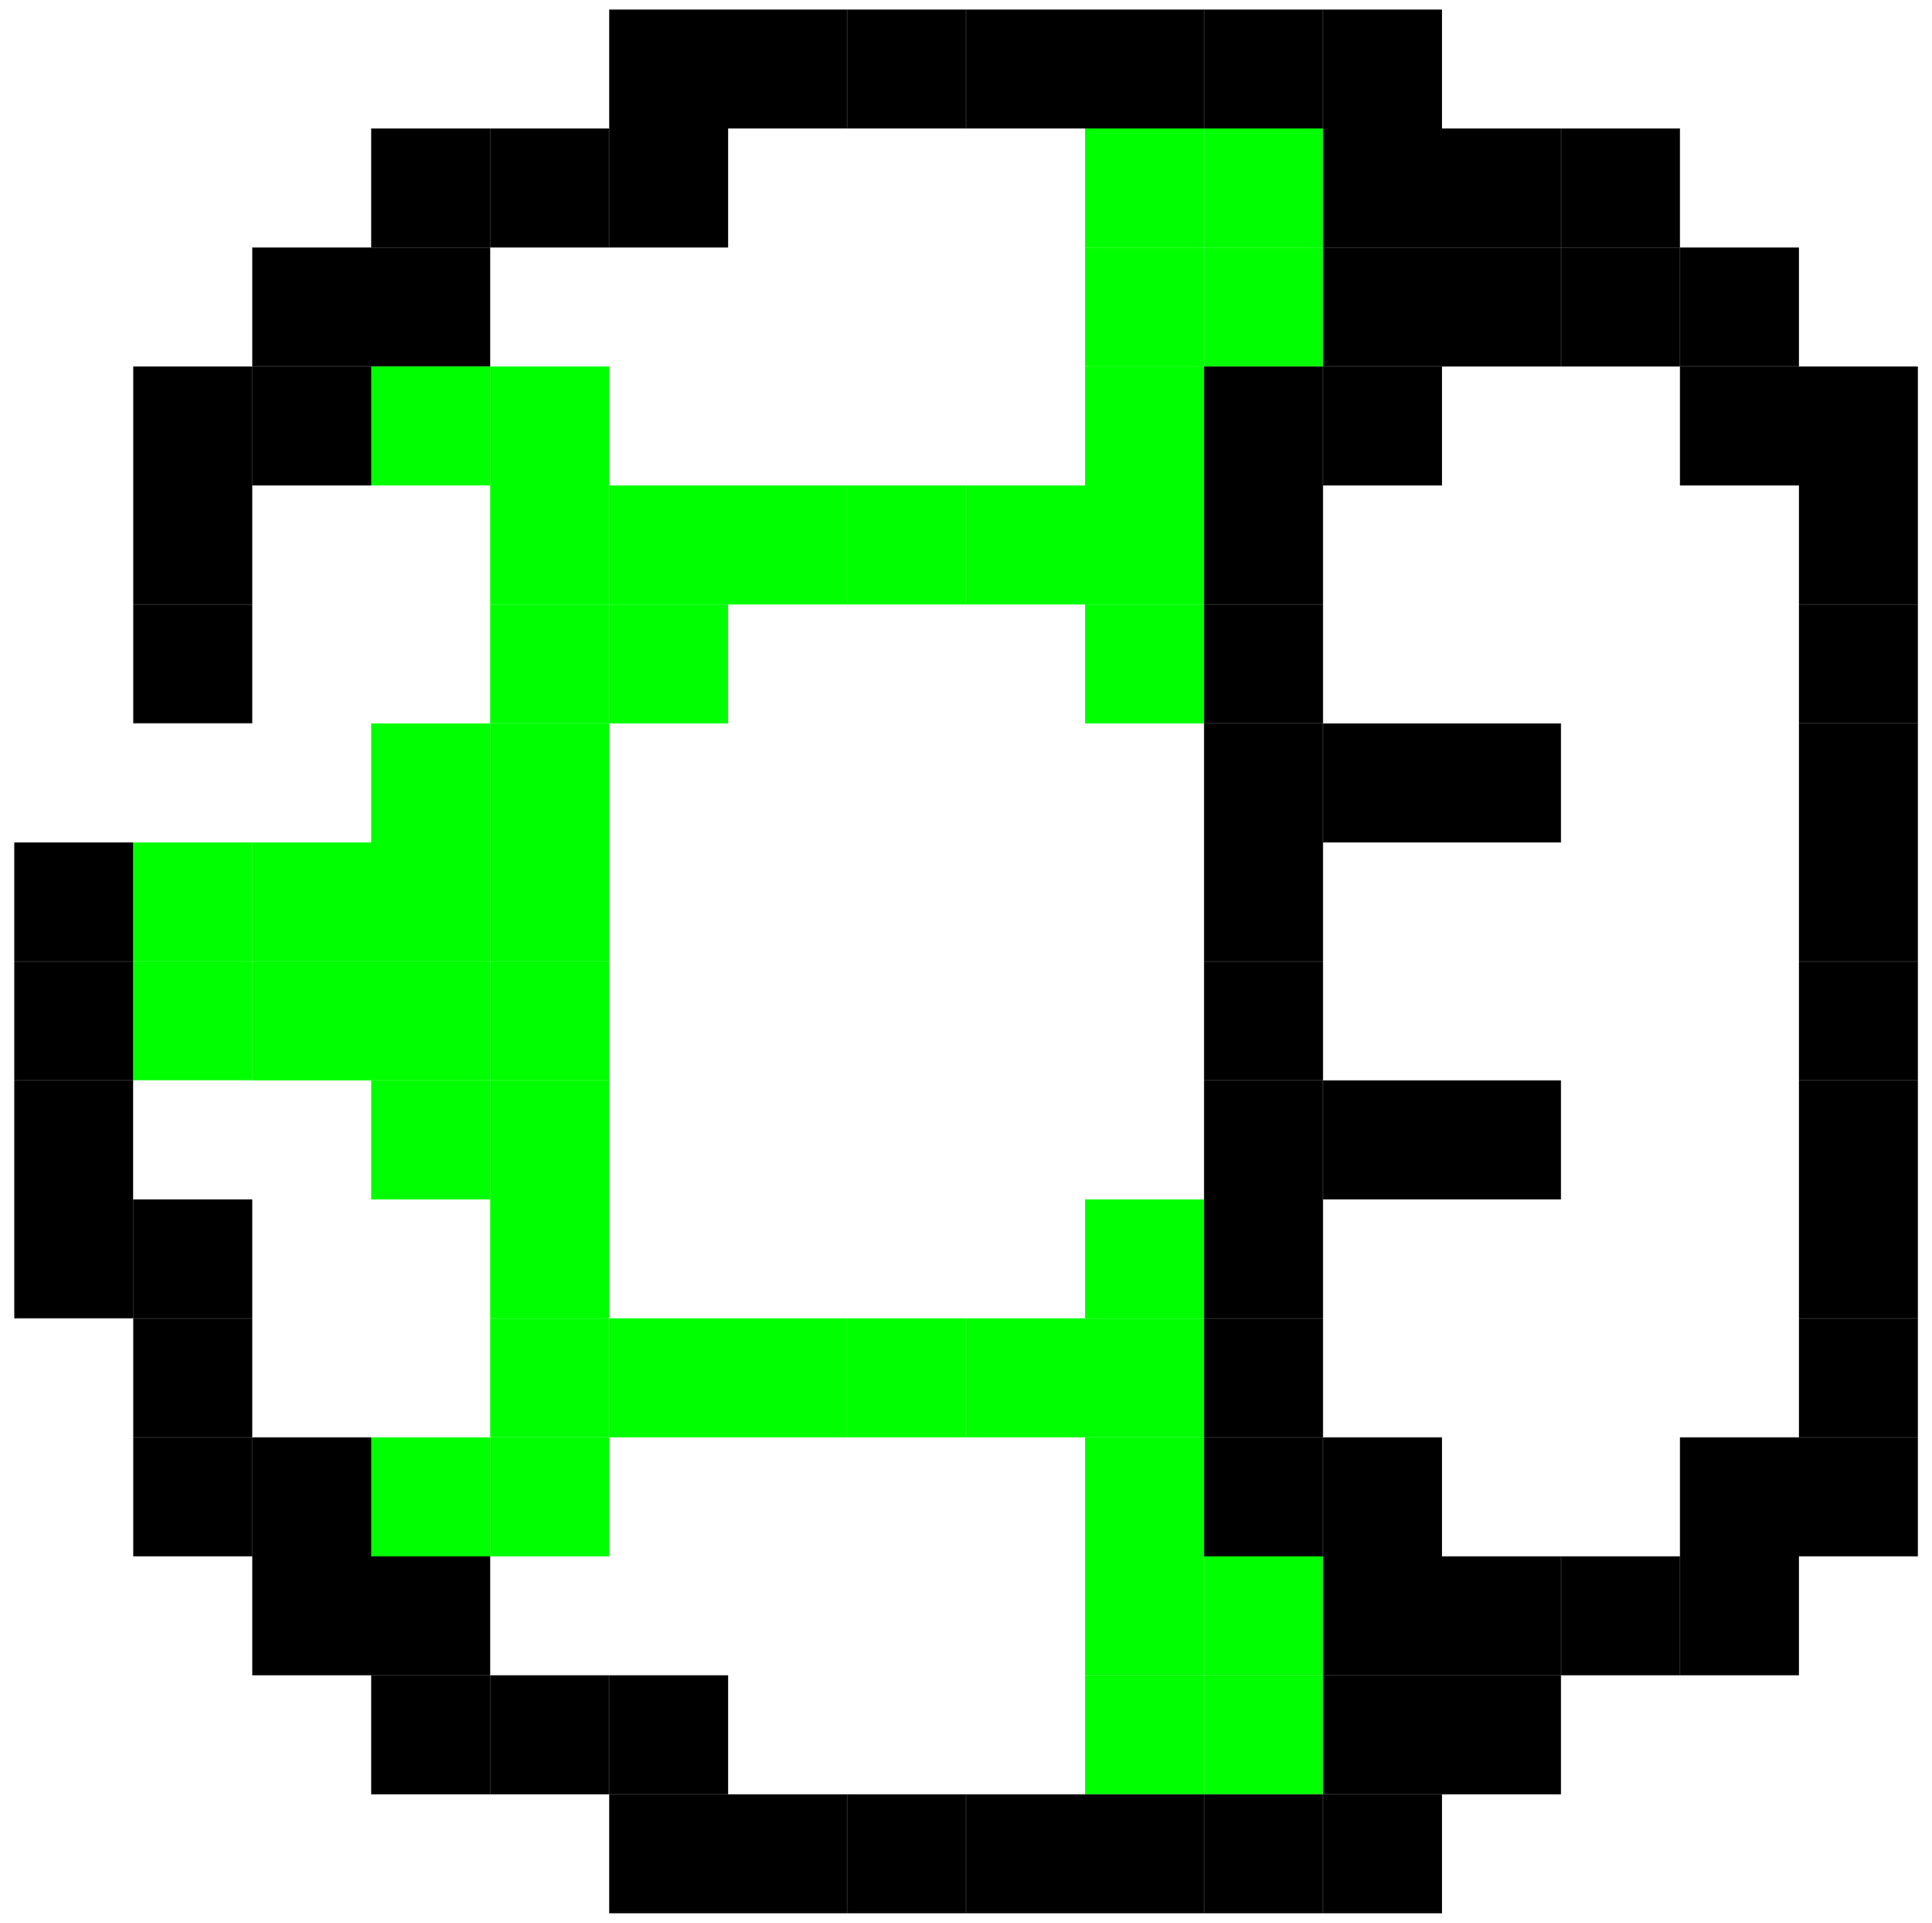 digraph structs {
	node [shape=plaintext]
	struct3 [label=<<TABLE BORDER="0" CELLBORDER="0" CELLSPACING="0" CELLPADDING="50">
    
<TR>
<TD></TD> 
<TD></TD> 
<TD></TD> 
<TD></TD> 
<TD></TD> 
<TD bgcolor="#000000"></TD> 
<TD bgcolor="#000000"></TD> 
<TD bgcolor="#000000"></TD> 
<TD bgcolor="#000000"></TD> 
<TD bgcolor="#000000"></TD> 
<TD bgcolor="#000000"></TD> 
<TD bgcolor="#000000"></TD> 
<TD></TD> 
<TD></TD> 
<TD></TD> 
<TD></TD> 
</TR>
<TR>
<TD></TD> 
<TD></TD> 
<TD></TD> 
<TD bgcolor="#000000"></TD> 
<TD bgcolor="#000000"></TD> 
<TD bgcolor="#000000"></TD> 
<TD></TD> 
<TD></TD> 
<TD></TD> 
<TD bgcolor="#00FF00"></TD> 
<TD bgcolor="#00FF00"></TD> 
<TD bgcolor="#000000"></TD> 
<TD bgcolor="#000000"></TD> 
<TD bgcolor="#000000"></TD> 
<TD></TD> 
<TD></TD> 
</TR>
<TR>
<TD></TD> 
<TD></TD> 
<TD bgcolor="#000000"></TD> 
<TD bgcolor="#000000"></TD> 
<TD></TD> 
<TD></TD> 
<TD></TD> 
<TD></TD> 
<TD></TD> 
<TD bgcolor="#00FF00"></TD> 
<TD bgcolor="#00FF00"></TD> 
<TD bgcolor="#000000"></TD> 
<TD bgcolor="#000000"></TD> 
<TD bgcolor="#000000"></TD> 
<TD bgcolor="#000000"></TD> 
<TD></TD> 
</TR>
<TR>
<TD></TD> 
<TD bgcolor="#000000"></TD> 
<TD bgcolor="#000000"></TD> 
<TD bgcolor="#00FF00"></TD> 
<TD bgcolor="#00FF00"></TD> 
<TD></TD> 
<TD></TD> 
<TD></TD> 
<TD></TD> 
<TD bgcolor="#00FF00"></TD> 
<TD bgcolor="#000000"></TD> 
<TD bgcolor="#000000"></TD> 
<TD></TD> 
<TD></TD> 
<TD bgcolor="#000000"></TD> 
<TD bgcolor="#000000"></TD> 
</TR>
<TR>
<TD></TD> 
<TD bgcolor="#000000"></TD> 
<TD></TD> 
<TD></TD> 
<TD bgcolor="#00FF00"></TD> 
<TD bgcolor="#00FF00"></TD> 
<TD bgcolor="#00FF00"></TD> 
<TD bgcolor="#00FF00"></TD> 
<TD bgcolor="#00FF00"></TD> 
<TD bgcolor="#00FF00"></TD> 
<TD bgcolor="#000000"></TD> 
<TD></TD> 
<TD></TD> 
<TD></TD> 
<TD></TD> 
<TD bgcolor="#000000"></TD> 
</TR>
<TR>
<TD></TD> 
<TD bgcolor="#000000"></TD> 
<TD></TD> 
<TD></TD> 
<TD bgcolor="#00FF00"></TD> 
<TD bgcolor="#00FF00"></TD> 
<TD></TD> 
<TD></TD> 
<TD></TD> 
<TD bgcolor="#00FF00"></TD> 
<TD bgcolor="#000000"></TD> 
<TD></TD> 
<TD></TD> 
<TD></TD> 
<TD></TD> 
<TD bgcolor="#000000"></TD> 
</TR>
<TR>
<TD></TD> 
<TD bgcolor="#FFFFFF"></TD> 
<TD></TD> 
<TD bgcolor="#00FF00"></TD> 
<TD bgcolor="#00FF00"></TD> 
<TD></TD> 
<TD></TD> 
<TD></TD> 
<TD></TD> 
<TD></TD> 
<TD bgcolor="#000000"></TD> 
<TD bgcolor="#000000"></TD> 
<TD bgcolor="#000000"></TD> 
<TD></TD> 
<TD></TD> 
<TD bgcolor="#000000"></TD> 
</TR>
<TR>
<TD bgcolor="#000000"></TD> 
<TD bgcolor="#00FF00"></TD> 
<TD bgcolor="#00FF00"></TD> 
<TD bgcolor="#00FF00"></TD> 
<TD bgcolor="#00FF00"></TD> 
<TD></TD> 
<TD></TD> 
<TD></TD> 
<TD></TD> 
<TD></TD> 
<TD bgcolor="#000000"></TD> 
<TD></TD> 
<TD></TD> 
<TD></TD> 
<TD></TD> 
<TD bgcolor="#000000"></TD> 
</TR>
<TR>
<TD bgcolor="#000000"></TD> 
<TD bgcolor="#00FF00"></TD> 
<TD bgcolor="#00FF00"></TD> 
<TD bgcolor="#00FF00"></TD> 
<TD bgcolor="#00FF00"></TD> 
<TD></TD> 
<TD></TD> 
<TD></TD> 
<TD></TD> 
<TD></TD> 
<TD bgcolor="#000000"></TD> 
<TD></TD> 
<TD></TD> 
<TD></TD> 
<TD></TD> 
<TD bgcolor="#000000"></TD> 
</TR>
<TR>
<TD bgcolor="#000000"></TD> 
<TD bgcolor="#FFFFFF"></TD> 
<TD></TD> 
<TD bgcolor="#00FF00"></TD> 
<TD bgcolor="#00FF00"></TD> 
<TD></TD> 
<TD></TD> 
<TD></TD> 
<TD></TD> 
<TD></TD> 
<TD bgcolor="#000000"></TD> 
<TD bgcolor="#000000"></TD> 
<TD bgcolor="#000000"></TD> 
<TD></TD> 
<TD></TD> 
<TD bgcolor="#000000"></TD> 
</TR>
<TR>
<TD bgcolor="#000000"></TD> 
<TD bgcolor="#000000"></TD> 
<TD></TD> 
<TD></TD> 
<TD bgcolor="#00FF00"></TD> 
<TD></TD> 
<TD></TD> 
<TD></TD> 
<TD></TD> 
<TD bgcolor="#00FF00"></TD> 
<TD bgcolor="#000000"></TD> 
<TD></TD> 
<TD></TD> 
<TD></TD> 
<TD></TD> 
<TD bgcolor="#000000"></TD> 
</TR>
<TR>
<TD></TD> 
<TD bgcolor="#000000"></TD> 
<TD></TD> 
<TD></TD> 
<TD bgcolor="#00FF00"></TD> 
<TD bgcolor="#00FF00"></TD> 
<TD bgcolor="#00FF00"></TD> 
<TD bgcolor="#00FF00"></TD> 
<TD bgcolor="#00FF00"></TD> 
<TD bgcolor="#00FF00"></TD> 
<TD bgcolor="#000000"></TD> 
<TD></TD> 
<TD></TD> 
<TD></TD> 
<TD></TD> 
<TD bgcolor="#000000"></TD> 
</TR>
<TR>
<TD></TD> 
<TD bgcolor="#000000"></TD> 
<TD bgcolor="#000000"></TD> 
<TD bgcolor="#00FF00"></TD> 
<TD bgcolor="#00FF00"></TD> 
<TD></TD> 
<TD></TD> 
<TD></TD> 
<TD></TD> 
<TD bgcolor="#00FF00"></TD> 
<TD bgcolor="#000000"></TD> 
<TD bgcolor="#000000"></TD> 
<TD></TD> 
<TD></TD> 
<TD bgcolor="#000000"></TD> 
<TD bgcolor="#000000"></TD> 
</TR>
<TR>
<TD></TD> 
<TD></TD> 
<TD bgcolor="#000000"></TD> 
<TD bgcolor="#000000"></TD> 
<TD></TD> 
<TD></TD> 
<TD></TD> 
<TD></TD> 
<TD></TD> 
<TD bgcolor="#00FF00"></TD> 
<TD bgcolor="#00FF00"></TD> 
<TD bgcolor="#000000"></TD> 
<TD bgcolor="#000000"></TD> 
<TD bgcolor="#000000"></TD> 
<TD bgcolor="#000000"></TD> 
<TD></TD> 
</TR>
<TR>
<TD></TD> 
<TD></TD> 
<TD></TD> 
<TD bgcolor="#000000"></TD> 
<TD bgcolor="#000000"></TD> 
<TD bgcolor="#000000"></TD> 
<TD></TD> 
<TD></TD> 
<TD></TD> 
<TD bgcolor="#00FF00"></TD> 
<TD bgcolor="#00FF00"></TD> 
<TD bgcolor="#000000"></TD> 
<TD bgcolor="#000000"></TD> 
<TD></TD> 
<TD></TD> 
<TD></TD> 
</TR>
<TR>
<TD></TD> 
<TD></TD> 
<TD></TD> 
<TD></TD> 
<TD></TD> 
<TD bgcolor="#000000"></TD> 
<TD bgcolor="#000000"></TD> 
<TD bgcolor="#000000"></TD> 
<TD bgcolor="#000000"></TD> 
<TD bgcolor="#000000"></TD> 
<TD bgcolor="#000000"></TD> 
<TD bgcolor="#000000"></TD> 
<TD></TD> 
<TD></TD> 
<TD></TD> 
<TD></TD> 
</TR>
</TABLE>>]}